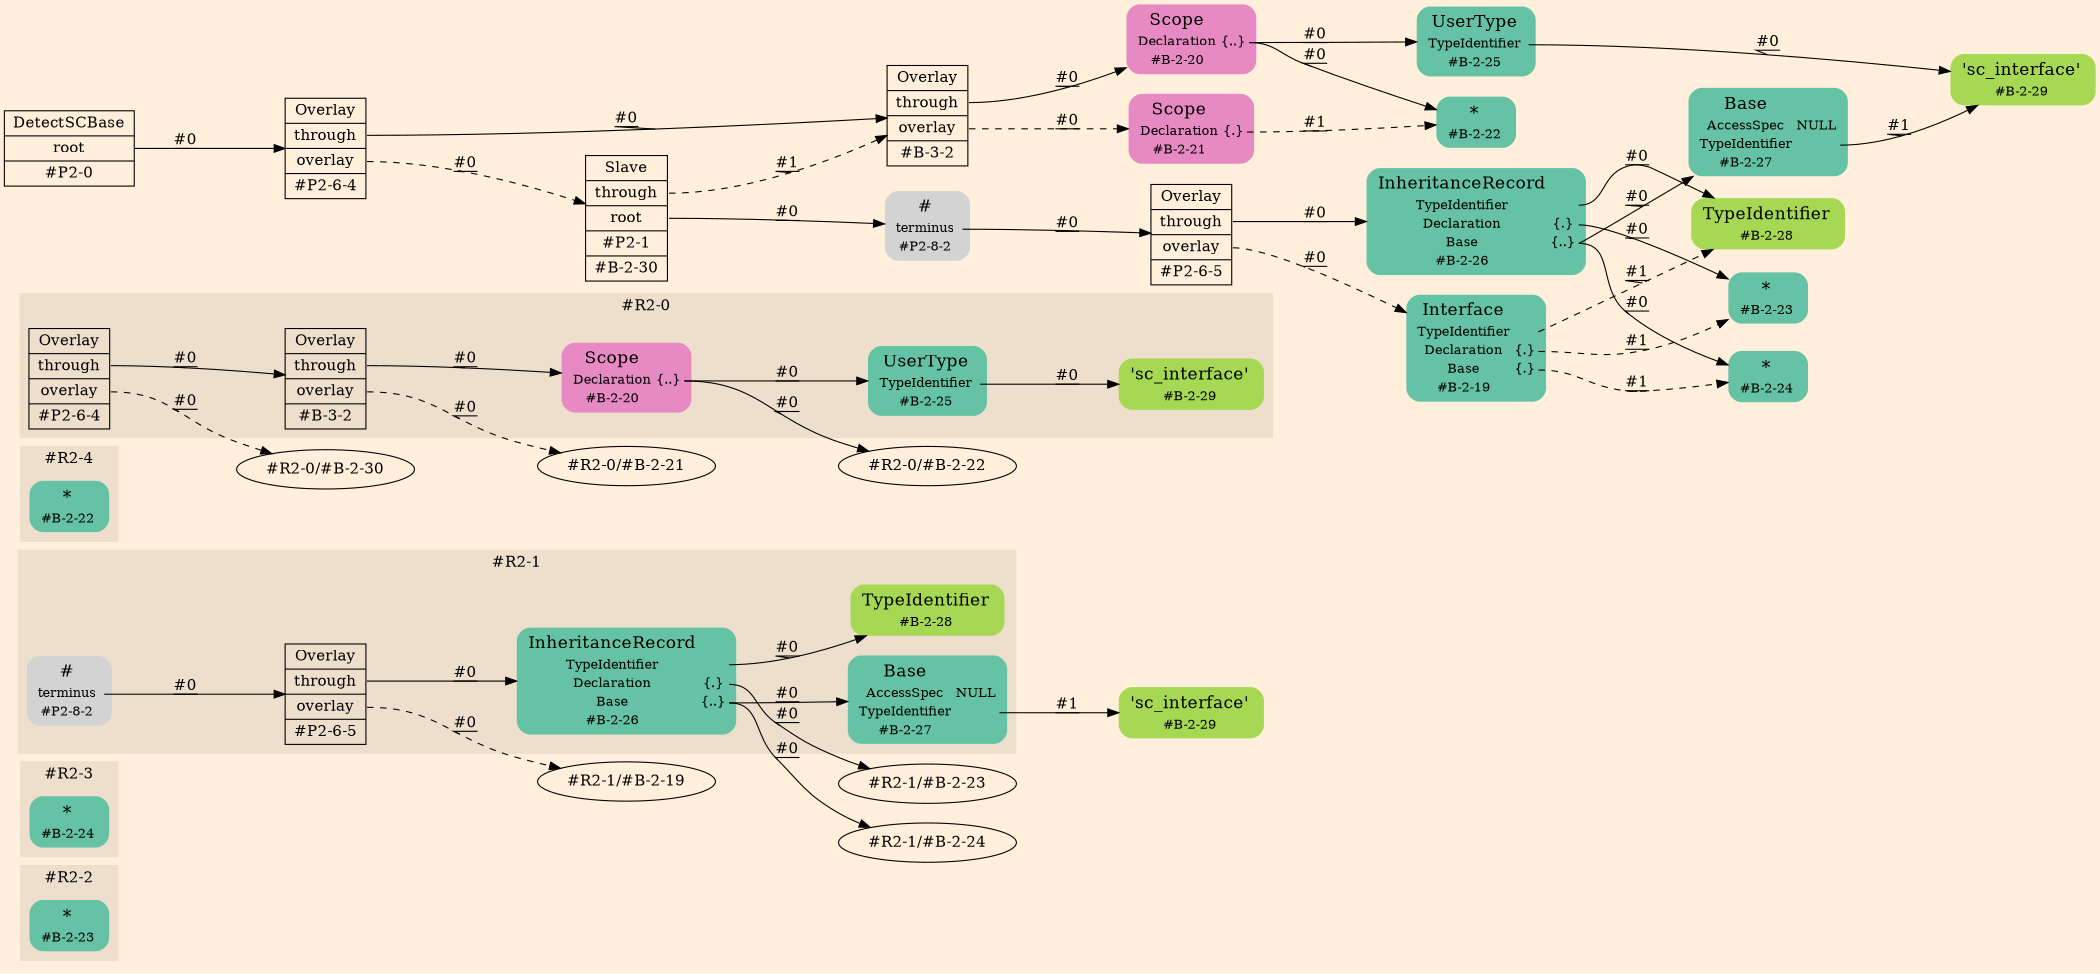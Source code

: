 digraph Inferno {
graph [
rankdir = "LR"
ranksep = 1.0
size = "14,20"
bgcolor = antiquewhite1
color = black
fontcolor = black
];
node [
];
subgraph "cluster#R2-2" {
label = "#R2-2"
style = "filled"
color = antiquewhite2
"#R2-2/#B-2-23" [
shape = "plaintext"
fillcolor = "/set28/1"
label = <<TABLE BORDER="0" CELLBORDER="0" CELLSPACING="0">
 <TR>
  <TD><FONT POINT-SIZE="16.0">*</FONT></TD>
  <TD></TD>
 </TR>
 <TR>
  <TD>#B-2-23</TD>
  <TD PORT="port0"></TD>
 </TR>
</TABLE>>
style = "rounded,filled"
fontsize = "12"
];
}
subgraph "cluster#R2-3" {
label = "#R2-3"
style = "filled"
color = antiquewhite2
"#R2-3/#B-2-24" [
shape = "plaintext"
fillcolor = "/set28/1"
label = <<TABLE BORDER="0" CELLBORDER="0" CELLSPACING="0">
 <TR>
  <TD><FONT POINT-SIZE="16.0">*</FONT></TD>
  <TD></TD>
 </TR>
 <TR>
  <TD>#B-2-24</TD>
  <TD PORT="port0"></TD>
 </TR>
</TABLE>>
style = "rounded,filled"
fontsize = "12"
];
}
subgraph "cluster#R2-1" {
label = "#R2-1"
style = "filled"
color = antiquewhite2
"#R2-1/#B-2-27" [
shape = "plaintext"
fillcolor = "/set28/1"
label = <<TABLE BORDER="0" CELLBORDER="0" CELLSPACING="0">
 <TR>
  <TD><FONT POINT-SIZE="16.0">Base</FONT></TD>
  <TD></TD>
 </TR>
 <TR>
  <TD>AccessSpec</TD>
  <TD PORT="port0">NULL</TD>
 </TR>
 <TR>
  <TD>TypeIdentifier</TD>
  <TD PORT="port1"></TD>
 </TR>
 <TR>
  <TD>#B-2-27</TD>
  <TD PORT="port2"></TD>
 </TR>
</TABLE>>
style = "rounded,filled"
fontsize = "12"
];
"#R2-1/#B-2-26" [
shape = "plaintext"
fillcolor = "/set28/1"
label = <<TABLE BORDER="0" CELLBORDER="0" CELLSPACING="0">
 <TR>
  <TD><FONT POINT-SIZE="16.0">InheritanceRecord</FONT></TD>
  <TD></TD>
 </TR>
 <TR>
  <TD>TypeIdentifier</TD>
  <TD PORT="port0"></TD>
 </TR>
 <TR>
  <TD>Declaration</TD>
  <TD PORT="port1">{.}</TD>
 </TR>
 <TR>
  <TD>Base</TD>
  <TD PORT="port2">{..}</TD>
 </TR>
 <TR>
  <TD>#B-2-26</TD>
  <TD PORT="port3"></TD>
 </TR>
</TABLE>>
style = "rounded,filled"
fontsize = "12"
];
"#R2-1/#B-2-28" [
shape = "plaintext"
fillcolor = "/set28/5"
label = <<TABLE BORDER="0" CELLBORDER="0" CELLSPACING="0">
 <TR>
  <TD><FONT POINT-SIZE="16.0">TypeIdentifier</FONT></TD>
  <TD></TD>
 </TR>
 <TR>
  <TD>#B-2-28</TD>
  <TD PORT="port0"></TD>
 </TR>
</TABLE>>
style = "rounded,filled"
fontsize = "12"
];
"#R2-1/#P2-8-2" [
shape = "plaintext"
label = <<TABLE BORDER="0" CELLBORDER="0" CELLSPACING="0">
 <TR>
  <TD><FONT POINT-SIZE="16.0">#</FONT></TD>
  <TD></TD>
 </TR>
 <TR>
  <TD>terminus</TD>
  <TD PORT="port0"></TD>
 </TR>
 <TR>
  <TD>#P2-8-2</TD>
  <TD PORT="port1"></TD>
 </TR>
</TABLE>>
style = "rounded,filled"
fontsize = "12"
];
"#R2-1/#P2-6-5" [
shape = "record"
fillcolor = antiquewhite2
label = "<fixed> Overlay | <port0> through | <port1> overlay | <port2> #P2-6-5"
style = "filled"
fontsize = "14"
color = black
fontcolor = black
];
}
"#R2-1/#B-2-29" [
shape = "plaintext"
fillcolor = "/set28/5"
label = <<TABLE BORDER="0" CELLBORDER="0" CELLSPACING="0">
 <TR>
  <TD><FONT POINT-SIZE="16.0">'sc_interface'</FONT></TD>
  <TD></TD>
 </TR>
 <TR>
  <TD>#B-2-29</TD>
  <TD PORT="port0"></TD>
 </TR>
</TABLE>>
style = "rounded,filled"
fontsize = "12"
];
"#R2-1/#B-2-27":port1 -> "#R2-1/#B-2-29" [style="solid"
label = "#1"
decorate = true
color = black
fontcolor = black
];
"#R2-1/#B-2-26":port0 -> "#R2-1/#B-2-28" [style="solid"
label = "#0"
decorate = true
color = black
fontcolor = black
];
"#R2-1/#B-2-26":port1 -> "#R2-1/#B-2-23" [style="solid"
label = "#0"
decorate = true
color = black
fontcolor = black
];
"#R2-1/#B-2-26":port2 -> "#R2-1/#B-2-24" [style="solid"
label = "#0"
decorate = true
color = black
fontcolor = black
];
"#R2-1/#B-2-26":port2 -> "#R2-1/#B-2-27" [style="solid"
label = "#0"
decorate = true
color = black
fontcolor = black
];
"#R2-1/#P2-8-2":port0 -> "#R2-1/#P2-6-5" [style="solid"
label = "#0"
decorate = true
color = black
fontcolor = black
];
"#R2-1/#P2-6-5":port0 -> "#R2-1/#B-2-26" [style="solid"
label = "#0"
decorate = true
color = black
fontcolor = black
];
"#R2-1/#P2-6-5":port1 -> "#R2-1/#B-2-19" [style="dashed"
label = "#0"
decorate = true
color = black
fontcolor = black
];
subgraph "cluster#R2-4" {
label = "#R2-4"
style = "filled"
color = antiquewhite2
"#R2-4/#B-2-22" [
shape = "plaintext"
fillcolor = "/set28/1"
label = <<TABLE BORDER="0" CELLBORDER="0" CELLSPACING="0">
 <TR>
  <TD><FONT POINT-SIZE="16.0">*</FONT></TD>
  <TD></TD>
 </TR>
 <TR>
  <TD>#B-2-22</TD>
  <TD PORT="port0"></TD>
 </TR>
</TABLE>>
style = "rounded,filled"
fontsize = "12"
];
}
subgraph "cluster#R2-0" {
label = "#R2-0"
style = "filled"
color = antiquewhite2
"#R2-0/#B-2-29" [
shape = "plaintext"
fillcolor = "/set28/5"
label = <<TABLE BORDER="0" CELLBORDER="0" CELLSPACING="0">
 <TR>
  <TD><FONT POINT-SIZE="16.0">'sc_interface'</FONT></TD>
  <TD></TD>
 </TR>
 <TR>
  <TD>#B-2-29</TD>
  <TD PORT="port0"></TD>
 </TR>
</TABLE>>
style = "rounded,filled"
fontsize = "12"
];
"#R2-0/#B-2-25" [
shape = "plaintext"
fillcolor = "/set28/1"
label = <<TABLE BORDER="0" CELLBORDER="0" CELLSPACING="0">
 <TR>
  <TD><FONT POINT-SIZE="16.0">UserType</FONT></TD>
  <TD></TD>
 </TR>
 <TR>
  <TD>TypeIdentifier</TD>
  <TD PORT="port0"></TD>
 </TR>
 <TR>
  <TD>#B-2-25</TD>
  <TD PORT="port1"></TD>
 </TR>
</TABLE>>
style = "rounded,filled"
fontsize = "12"
];
"#R2-0/#P2-6-4" [
shape = "record"
fillcolor = antiquewhite2
label = "<fixed> Overlay | <port0> through | <port1> overlay | <port2> #P2-6-4"
style = "filled"
fontsize = "14"
color = black
fontcolor = black
];
"#R2-0/#B-2-20" [
shape = "plaintext"
fillcolor = "/set28/4"
label = <<TABLE BORDER="0" CELLBORDER="0" CELLSPACING="0">
 <TR>
  <TD><FONT POINT-SIZE="16.0">Scope</FONT></TD>
  <TD></TD>
 </TR>
 <TR>
  <TD>Declaration</TD>
  <TD PORT="port0">{..}</TD>
 </TR>
 <TR>
  <TD>#B-2-20</TD>
  <TD PORT="port1"></TD>
 </TR>
</TABLE>>
style = "rounded,filled"
fontsize = "12"
];
"#R2-0/#B-3-2" [
shape = "record"
fillcolor = antiquewhite2
label = "<fixed> Overlay | <port0> through | <port1> overlay | <port2> #B-3-2"
style = "filled"
fontsize = "14"
color = black
fontcolor = black
];
}
"#R2-0/#B-2-25":port0 -> "#R2-0/#B-2-29" [style="solid"
label = "#0"
decorate = true
color = black
fontcolor = black
];
"#R2-0/#P2-6-4":port0 -> "#R2-0/#B-3-2" [style="solid"
label = "#0"
decorate = true
color = black
fontcolor = black
];
"#R2-0/#P2-6-4":port1 -> "#R2-0/#B-2-30" [style="dashed"
label = "#0"
decorate = true
color = black
fontcolor = black
];
"#R2-0/#B-2-20":port0 -> "#R2-0/#B-2-22" [style="solid"
label = "#0"
decorate = true
color = black
fontcolor = black
];
"#R2-0/#B-2-20":port0 -> "#R2-0/#B-2-25" [style="solid"
label = "#0"
decorate = true
color = black
fontcolor = black
];
"#R2-0/#B-3-2":port0 -> "#R2-0/#B-2-20" [style="solid"
label = "#0"
decorate = true
color = black
fontcolor = black
];
"#R2-0/#B-3-2":port1 -> "#R2-0/#B-2-21" [style="dashed"
label = "#0"
decorate = true
color = black
fontcolor = black
];
"CR#P2-0" [
shape = "record"
fillcolor = antiquewhite1
label = "<fixed> DetectSCBase | <port0> root | <port1> #P2-0"
style = "filled"
fontsize = "14"
color = black
fontcolor = black
];
"#P2-6-4" [
shape = "record"
fillcolor = antiquewhite1
label = "<fixed> Overlay | <port0> through | <port1> overlay | <port2> #P2-6-4"
style = "filled"
fontsize = "14"
color = black
fontcolor = black
];
"#B-3-2" [
shape = "record"
fillcolor = antiquewhite1
label = "<fixed> Overlay | <port0> through | <port1> overlay | <port2> #B-3-2"
style = "filled"
fontsize = "14"
color = black
fontcolor = black
];
"#B-2-20" [
shape = "plaintext"
fillcolor = "/set28/4"
label = <<TABLE BORDER="0" CELLBORDER="0" CELLSPACING="0">
 <TR>
  <TD><FONT POINT-SIZE="16.0">Scope</FONT></TD>
  <TD></TD>
 </TR>
 <TR>
  <TD>Declaration</TD>
  <TD PORT="port0">{..}</TD>
 </TR>
 <TR>
  <TD>#B-2-20</TD>
  <TD PORT="port1"></TD>
 </TR>
</TABLE>>
style = "rounded,filled"
fontsize = "12"
];
"#B-2-22" [
shape = "plaintext"
fillcolor = "/set28/1"
label = <<TABLE BORDER="0" CELLBORDER="0" CELLSPACING="0">
 <TR>
  <TD><FONT POINT-SIZE="16.0">*</FONT></TD>
  <TD></TD>
 </TR>
 <TR>
  <TD>#B-2-22</TD>
  <TD PORT="port0"></TD>
 </TR>
</TABLE>>
style = "rounded,filled"
fontsize = "12"
];
"#B-2-25" [
shape = "plaintext"
fillcolor = "/set28/1"
label = <<TABLE BORDER="0" CELLBORDER="0" CELLSPACING="0">
 <TR>
  <TD><FONT POINT-SIZE="16.0">UserType</FONT></TD>
  <TD></TD>
 </TR>
 <TR>
  <TD>TypeIdentifier</TD>
  <TD PORT="port0"></TD>
 </TR>
 <TR>
  <TD>#B-2-25</TD>
  <TD PORT="port1"></TD>
 </TR>
</TABLE>>
style = "rounded,filled"
fontsize = "12"
];
"#B-2-29" [
shape = "plaintext"
fillcolor = "/set28/5"
label = <<TABLE BORDER="0" CELLBORDER="0" CELLSPACING="0">
 <TR>
  <TD><FONT POINT-SIZE="16.0">'sc_interface'</FONT></TD>
  <TD></TD>
 </TR>
 <TR>
  <TD>#B-2-29</TD>
  <TD PORT="port0"></TD>
 </TR>
</TABLE>>
style = "rounded,filled"
fontsize = "12"
];
"#B-2-21" [
shape = "plaintext"
fillcolor = "/set28/4"
label = <<TABLE BORDER="0" CELLBORDER="0" CELLSPACING="0">
 <TR>
  <TD><FONT POINT-SIZE="16.0">Scope</FONT></TD>
  <TD></TD>
 </TR>
 <TR>
  <TD>Declaration</TD>
  <TD PORT="port0">{.}</TD>
 </TR>
 <TR>
  <TD>#B-2-21</TD>
  <TD PORT="port1"></TD>
 </TR>
</TABLE>>
style = "rounded,filled"
fontsize = "12"
];
"#B-2-30" [
shape = "record"
fillcolor = antiquewhite1
label = "<fixed> Slave | <port0> through | <port1> root | <port2> #P2-1 | <port3> #B-2-30"
style = "filled"
fontsize = "14"
color = black
fontcolor = black
];
"#P2-8-2" [
shape = "plaintext"
label = <<TABLE BORDER="0" CELLBORDER="0" CELLSPACING="0">
 <TR>
  <TD><FONT POINT-SIZE="16.0">#</FONT></TD>
  <TD></TD>
 </TR>
 <TR>
  <TD>terminus</TD>
  <TD PORT="port0"></TD>
 </TR>
 <TR>
  <TD>#P2-8-2</TD>
  <TD PORT="port1"></TD>
 </TR>
</TABLE>>
style = "rounded,filled"
fontsize = "12"
];
"#P2-6-5" [
shape = "record"
fillcolor = antiquewhite1
label = "<fixed> Overlay | <port0> through | <port1> overlay | <port2> #P2-6-5"
style = "filled"
fontsize = "14"
color = black
fontcolor = black
];
"#B-2-26" [
shape = "plaintext"
fillcolor = "/set28/1"
label = <<TABLE BORDER="0" CELLBORDER="0" CELLSPACING="0">
 <TR>
  <TD><FONT POINT-SIZE="16.0">InheritanceRecord</FONT></TD>
  <TD></TD>
 </TR>
 <TR>
  <TD>TypeIdentifier</TD>
  <TD PORT="port0"></TD>
 </TR>
 <TR>
  <TD>Declaration</TD>
  <TD PORT="port1">{.}</TD>
 </TR>
 <TR>
  <TD>Base</TD>
  <TD PORT="port2">{..}</TD>
 </TR>
 <TR>
  <TD>#B-2-26</TD>
  <TD PORT="port3"></TD>
 </TR>
</TABLE>>
style = "rounded,filled"
fontsize = "12"
];
"#B-2-28" [
shape = "plaintext"
fillcolor = "/set28/5"
label = <<TABLE BORDER="0" CELLBORDER="0" CELLSPACING="0">
 <TR>
  <TD><FONT POINT-SIZE="16.0">TypeIdentifier</FONT></TD>
  <TD></TD>
 </TR>
 <TR>
  <TD>#B-2-28</TD>
  <TD PORT="port0"></TD>
 </TR>
</TABLE>>
style = "rounded,filled"
fontsize = "12"
];
"#B-2-23" [
shape = "plaintext"
fillcolor = "/set28/1"
label = <<TABLE BORDER="0" CELLBORDER="0" CELLSPACING="0">
 <TR>
  <TD><FONT POINT-SIZE="16.0">*</FONT></TD>
  <TD></TD>
 </TR>
 <TR>
  <TD>#B-2-23</TD>
  <TD PORT="port0"></TD>
 </TR>
</TABLE>>
style = "rounded,filled"
fontsize = "12"
];
"#B-2-24" [
shape = "plaintext"
fillcolor = "/set28/1"
label = <<TABLE BORDER="0" CELLBORDER="0" CELLSPACING="0">
 <TR>
  <TD><FONT POINT-SIZE="16.0">*</FONT></TD>
  <TD></TD>
 </TR>
 <TR>
  <TD>#B-2-24</TD>
  <TD PORT="port0"></TD>
 </TR>
</TABLE>>
style = "rounded,filled"
fontsize = "12"
];
"#B-2-27" [
shape = "plaintext"
fillcolor = "/set28/1"
label = <<TABLE BORDER="0" CELLBORDER="0" CELLSPACING="0">
 <TR>
  <TD><FONT POINT-SIZE="16.0">Base</FONT></TD>
  <TD></TD>
 </TR>
 <TR>
  <TD>AccessSpec</TD>
  <TD PORT="port0">NULL</TD>
 </TR>
 <TR>
  <TD>TypeIdentifier</TD>
  <TD PORT="port1"></TD>
 </TR>
 <TR>
  <TD>#B-2-27</TD>
  <TD PORT="port2"></TD>
 </TR>
</TABLE>>
style = "rounded,filled"
fontsize = "12"
];
"#B-2-19" [
shape = "plaintext"
fillcolor = "/set28/1"
label = <<TABLE BORDER="0" CELLBORDER="0" CELLSPACING="0">
 <TR>
  <TD><FONT POINT-SIZE="16.0">Interface</FONT></TD>
  <TD></TD>
 </TR>
 <TR>
  <TD>TypeIdentifier</TD>
  <TD PORT="port0"></TD>
 </TR>
 <TR>
  <TD>Declaration</TD>
  <TD PORT="port1">{.}</TD>
 </TR>
 <TR>
  <TD>Base</TD>
  <TD PORT="port2">{.}</TD>
 </TR>
 <TR>
  <TD>#B-2-19</TD>
  <TD PORT="port3"></TD>
 </TR>
</TABLE>>
style = "rounded,filled"
fontsize = "12"
];
"CR#P2-0":port0 -> "#P2-6-4" [style="solid"
label = "#0"
decorate = true
color = black
fontcolor = black
];
"#P2-6-4":port0 -> "#B-3-2" [style="solid"
label = "#0"
decorate = true
color = black
fontcolor = black
];
"#P2-6-4":port1 -> "#B-2-30" [style="dashed"
label = "#0"
decorate = true
color = black
fontcolor = black
];
"#B-3-2":port0 -> "#B-2-20" [style="solid"
label = "#0"
decorate = true
color = black
fontcolor = black
];
"#B-3-2":port1 -> "#B-2-21" [style="dashed"
label = "#0"
decorate = true
color = black
fontcolor = black
];
"#B-2-20":port0 -> "#B-2-22" [style="solid"
label = "#0"
decorate = true
color = black
fontcolor = black
];
"#B-2-20":port0 -> "#B-2-25" [style="solid"
label = "#0"
decorate = true
color = black
fontcolor = black
];
"#B-2-25":port0 -> "#B-2-29" [style="solid"
label = "#0"
decorate = true
color = black
fontcolor = black
];
"#B-2-21":port0 -> "#B-2-22" [style="dashed"
label = "#1"
decorate = true
color = black
fontcolor = black
];
"#B-2-30":port0 -> "#B-3-2" [style="dashed"
label = "#1"
decorate = true
color = black
fontcolor = black
];
"#B-2-30":port1 -> "#P2-8-2" [style="solid"
label = "#0"
decorate = true
color = black
fontcolor = black
];
"#P2-8-2":port0 -> "#P2-6-5" [style="solid"
label = "#0"
decorate = true
color = black
fontcolor = black
];
"#P2-6-5":port0 -> "#B-2-26" [style="solid"
label = "#0"
decorate = true
color = black
fontcolor = black
];
"#P2-6-5":port1 -> "#B-2-19" [style="dashed"
label = "#0"
decorate = true
color = black
fontcolor = black
];
"#B-2-26":port0 -> "#B-2-28" [style="solid"
label = "#0"
decorate = true
color = black
fontcolor = black
];
"#B-2-26":port1 -> "#B-2-23" [style="solid"
label = "#0"
decorate = true
color = black
fontcolor = black
];
"#B-2-26":port2 -> "#B-2-24" [style="solid"
label = "#0"
decorate = true
color = black
fontcolor = black
];
"#B-2-26":port2 -> "#B-2-27" [style="solid"
label = "#0"
decorate = true
color = black
fontcolor = black
];
"#B-2-27":port1 -> "#B-2-29" [style="solid"
label = "#1"
decorate = true
color = black
fontcolor = black
];
"#B-2-19":port0 -> "#B-2-28" [style="dashed"
label = "#1"
decorate = true
color = black
fontcolor = black
];
"#B-2-19":port1 -> "#B-2-23" [style="dashed"
label = "#1"
decorate = true
color = black
fontcolor = black
];
"#B-2-19":port2 -> "#B-2-24" [style="dashed"
label = "#1"
decorate = true
color = black
fontcolor = black
];
}
